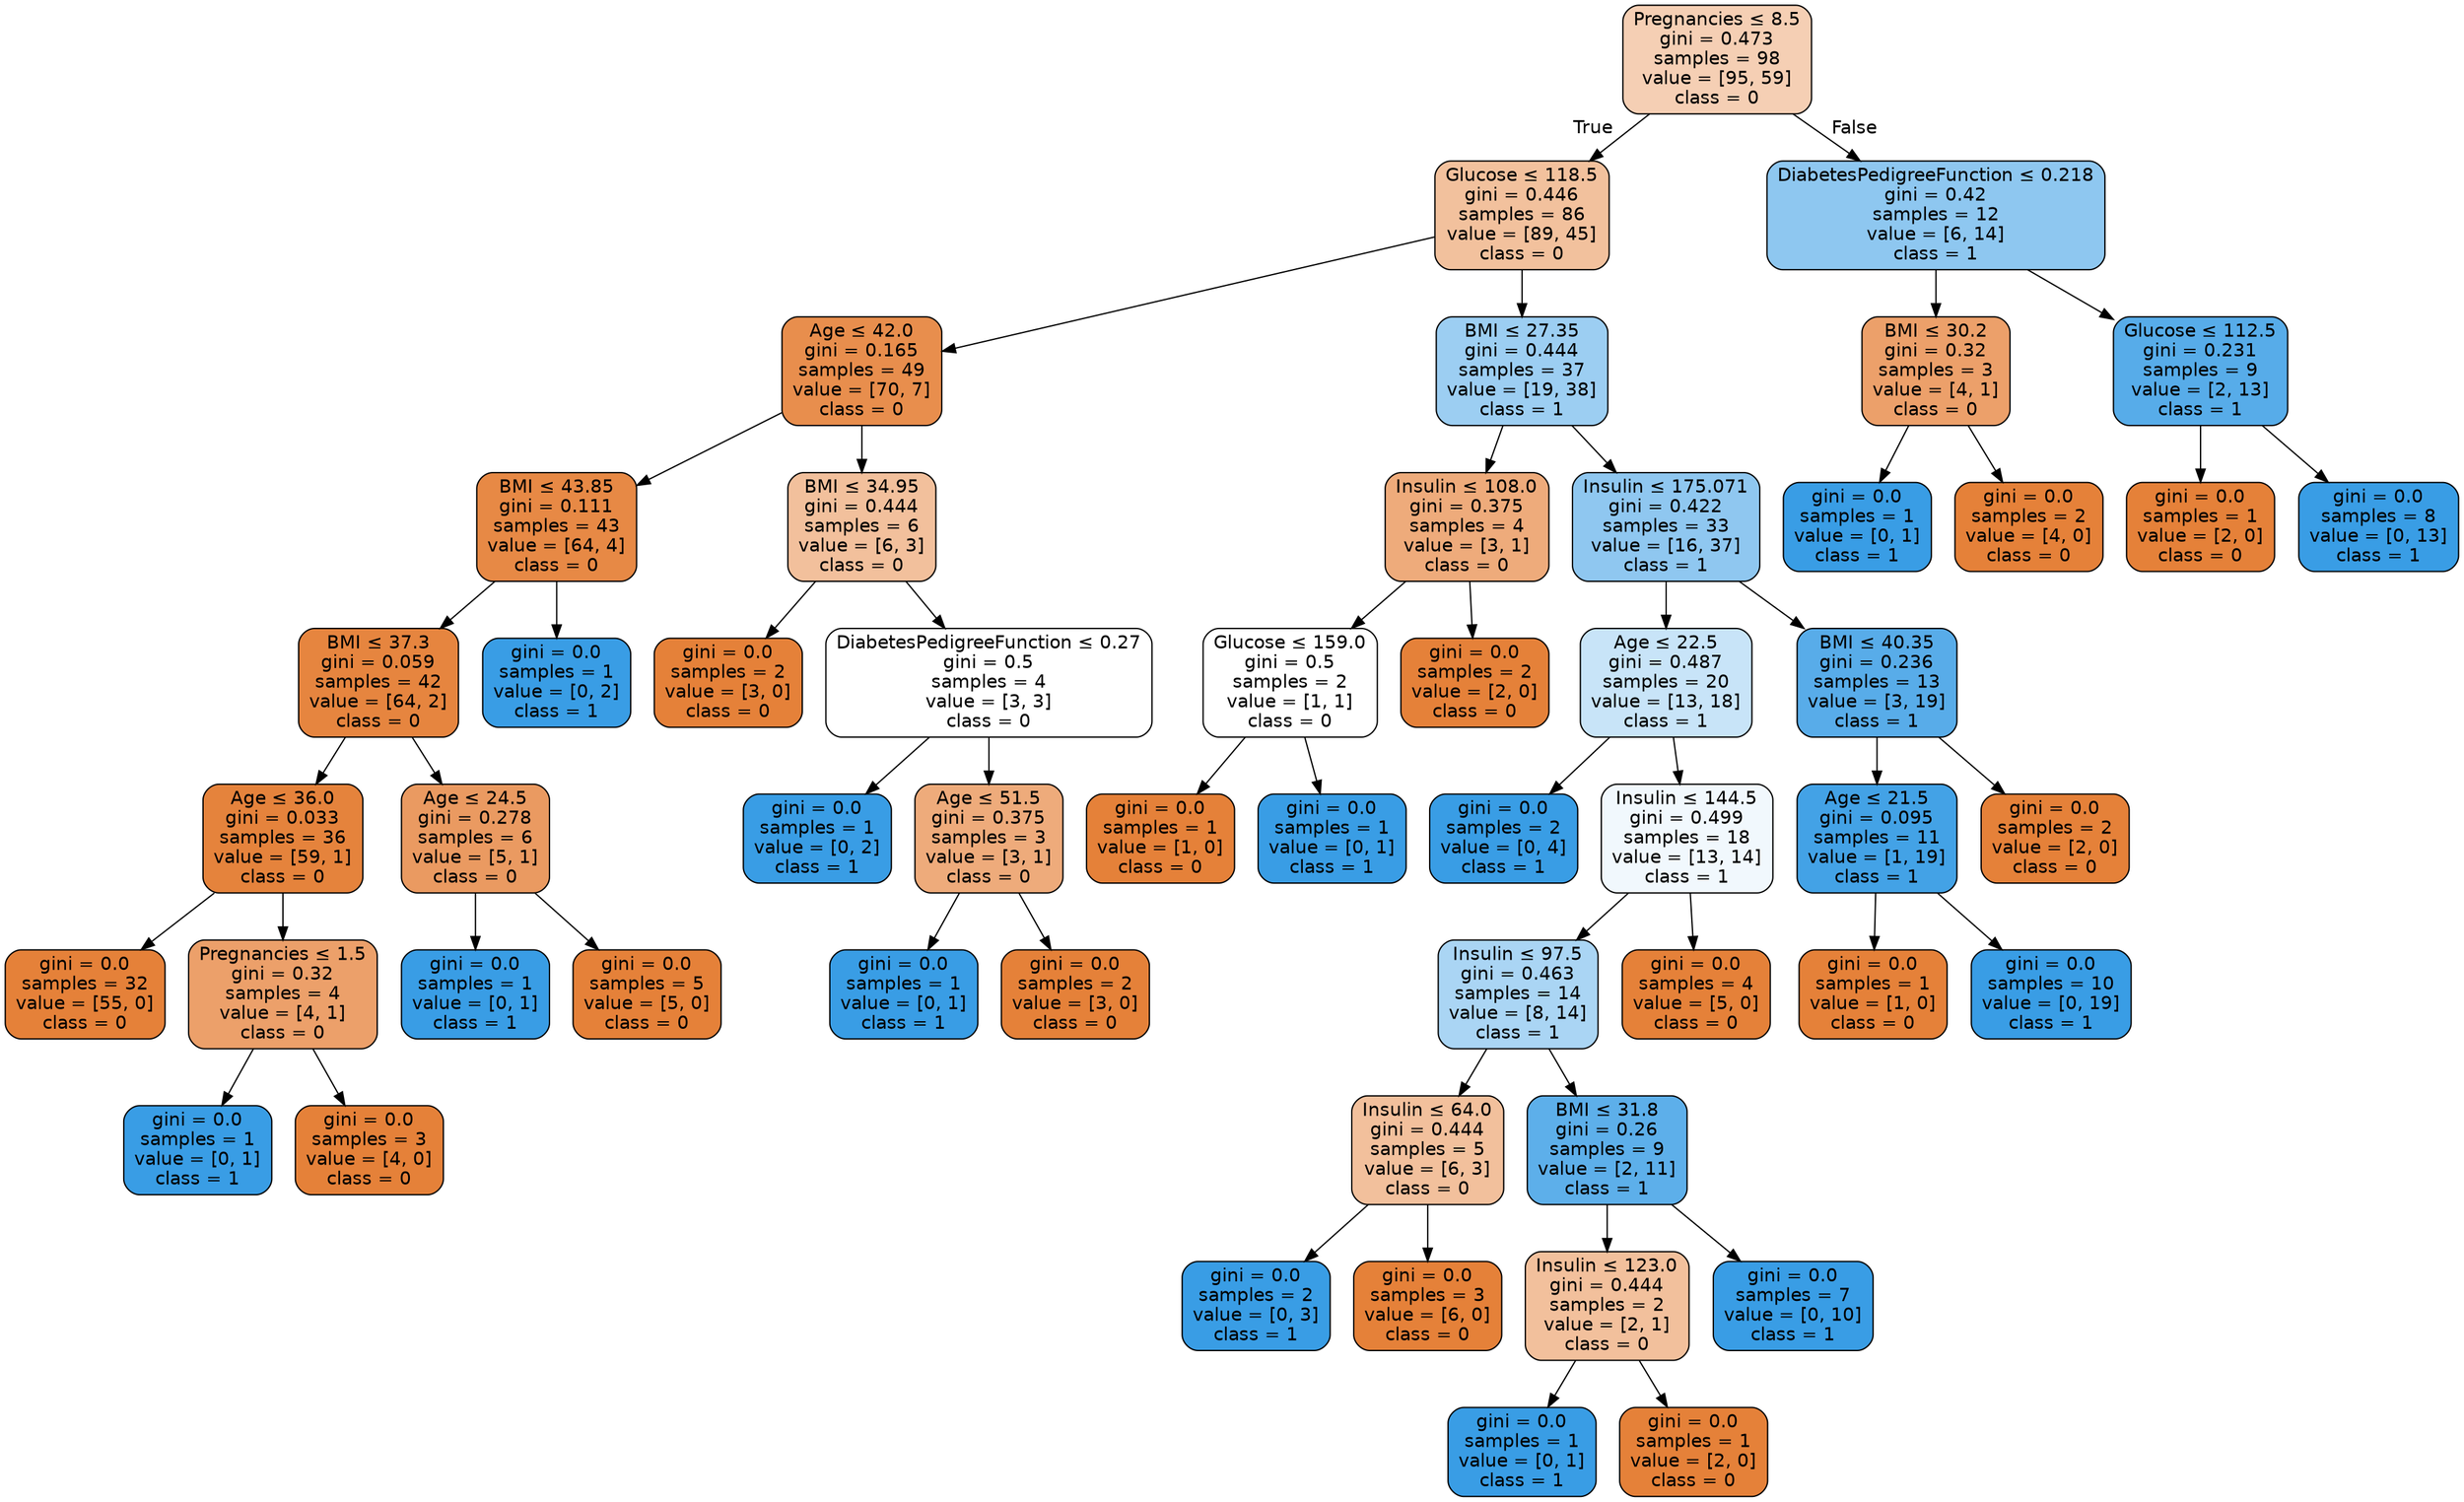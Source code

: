 digraph Tree {
node [shape=box, style="filled, rounded", color="black", fontname="helvetica"] ;
edge [fontname="helvetica"] ;
0 [label=<Pregnancies &le; 8.5<br/>gini = 0.473<br/>samples = 98<br/>value = [95, 59]<br/>class = 0>, fillcolor="#f5cfb4"] ;
1 [label=<Glucose &le; 118.5<br/>gini = 0.446<br/>samples = 86<br/>value = [89, 45]<br/>class = 0>, fillcolor="#f2c19d"] ;
0 -> 1 [labeldistance=2.5, labelangle=45, headlabel="True"] ;
2 [label=<Age &le; 42.0<br/>gini = 0.165<br/>samples = 49<br/>value = [70, 7]<br/>class = 0>, fillcolor="#e88e4d"] ;
1 -> 2 ;
3 [label=<BMI &le; 43.85<br/>gini = 0.111<br/>samples = 43<br/>value = [64, 4]<br/>class = 0>, fillcolor="#e78945"] ;
2 -> 3 ;
4 [label=<BMI &le; 37.3<br/>gini = 0.059<br/>samples = 42<br/>value = [64, 2]<br/>class = 0>, fillcolor="#e6853f"] ;
3 -> 4 ;
5 [label=<Age &le; 36.0<br/>gini = 0.033<br/>samples = 36<br/>value = [59, 1]<br/>class = 0>, fillcolor="#e5833c"] ;
4 -> 5 ;
6 [label=<gini = 0.0<br/>samples = 32<br/>value = [55, 0]<br/>class = 0>, fillcolor="#e58139"] ;
5 -> 6 ;
7 [label=<Pregnancies &le; 1.5<br/>gini = 0.32<br/>samples = 4<br/>value = [4, 1]<br/>class = 0>, fillcolor="#eca06a"] ;
5 -> 7 ;
8 [label=<gini = 0.0<br/>samples = 1<br/>value = [0, 1]<br/>class = 1>, fillcolor="#399de5"] ;
7 -> 8 ;
9 [label=<gini = 0.0<br/>samples = 3<br/>value = [4, 0]<br/>class = 0>, fillcolor="#e58139"] ;
7 -> 9 ;
10 [label=<Age &le; 24.5<br/>gini = 0.278<br/>samples = 6<br/>value = [5, 1]<br/>class = 0>, fillcolor="#ea9a61"] ;
4 -> 10 ;
11 [label=<gini = 0.0<br/>samples = 1<br/>value = [0, 1]<br/>class = 1>, fillcolor="#399de5"] ;
10 -> 11 ;
12 [label=<gini = 0.0<br/>samples = 5<br/>value = [5, 0]<br/>class = 0>, fillcolor="#e58139"] ;
10 -> 12 ;
13 [label=<gini = 0.0<br/>samples = 1<br/>value = [0, 2]<br/>class = 1>, fillcolor="#399de5"] ;
3 -> 13 ;
14 [label=<BMI &le; 34.95<br/>gini = 0.444<br/>samples = 6<br/>value = [6, 3]<br/>class = 0>, fillcolor="#f2c09c"] ;
2 -> 14 ;
15 [label=<gini = 0.0<br/>samples = 2<br/>value = [3, 0]<br/>class = 0>, fillcolor="#e58139"] ;
14 -> 15 ;
16 [label=<DiabetesPedigreeFunction &le; 0.27<br/>gini = 0.5<br/>samples = 4<br/>value = [3, 3]<br/>class = 0>, fillcolor="#ffffff"] ;
14 -> 16 ;
17 [label=<gini = 0.0<br/>samples = 1<br/>value = [0, 2]<br/>class = 1>, fillcolor="#399de5"] ;
16 -> 17 ;
18 [label=<Age &le; 51.5<br/>gini = 0.375<br/>samples = 3<br/>value = [3, 1]<br/>class = 0>, fillcolor="#eeab7b"] ;
16 -> 18 ;
19 [label=<gini = 0.0<br/>samples = 1<br/>value = [0, 1]<br/>class = 1>, fillcolor="#399de5"] ;
18 -> 19 ;
20 [label=<gini = 0.0<br/>samples = 2<br/>value = [3, 0]<br/>class = 0>, fillcolor="#e58139"] ;
18 -> 20 ;
21 [label=<BMI &le; 27.35<br/>gini = 0.444<br/>samples = 37<br/>value = [19, 38]<br/>class = 1>, fillcolor="#9ccef2"] ;
1 -> 21 ;
22 [label=<Insulin &le; 108.0<br/>gini = 0.375<br/>samples = 4<br/>value = [3, 1]<br/>class = 0>, fillcolor="#eeab7b"] ;
21 -> 22 ;
23 [label=<Glucose &le; 159.0<br/>gini = 0.5<br/>samples = 2<br/>value = [1, 1]<br/>class = 0>, fillcolor="#ffffff"] ;
22 -> 23 ;
24 [label=<gini = 0.0<br/>samples = 1<br/>value = [1, 0]<br/>class = 0>, fillcolor="#e58139"] ;
23 -> 24 ;
25 [label=<gini = 0.0<br/>samples = 1<br/>value = [0, 1]<br/>class = 1>, fillcolor="#399de5"] ;
23 -> 25 ;
26 [label=<gini = 0.0<br/>samples = 2<br/>value = [2, 0]<br/>class = 0>, fillcolor="#e58139"] ;
22 -> 26 ;
27 [label=<Insulin &le; 175.071<br/>gini = 0.422<br/>samples = 33<br/>value = [16, 37]<br/>class = 1>, fillcolor="#8fc7f0"] ;
21 -> 27 ;
28 [label=<Age &le; 22.5<br/>gini = 0.487<br/>samples = 20<br/>value = [13, 18]<br/>class = 1>, fillcolor="#c8e4f8"] ;
27 -> 28 ;
29 [label=<gini = 0.0<br/>samples = 2<br/>value = [0, 4]<br/>class = 1>, fillcolor="#399de5"] ;
28 -> 29 ;
30 [label=<Insulin &le; 144.5<br/>gini = 0.499<br/>samples = 18<br/>value = [13, 14]<br/>class = 1>, fillcolor="#f1f8fd"] ;
28 -> 30 ;
31 [label=<Insulin &le; 97.5<br/>gini = 0.463<br/>samples = 14<br/>value = [8, 14]<br/>class = 1>, fillcolor="#aad5f4"] ;
30 -> 31 ;
32 [label=<Insulin &le; 64.0<br/>gini = 0.444<br/>samples = 5<br/>value = [6, 3]<br/>class = 0>, fillcolor="#f2c09c"] ;
31 -> 32 ;
33 [label=<gini = 0.0<br/>samples = 2<br/>value = [0, 3]<br/>class = 1>, fillcolor="#399de5"] ;
32 -> 33 ;
34 [label=<gini = 0.0<br/>samples = 3<br/>value = [6, 0]<br/>class = 0>, fillcolor="#e58139"] ;
32 -> 34 ;
35 [label=<BMI &le; 31.8<br/>gini = 0.26<br/>samples = 9<br/>value = [2, 11]<br/>class = 1>, fillcolor="#5dafea"] ;
31 -> 35 ;
36 [label=<Insulin &le; 123.0<br/>gini = 0.444<br/>samples = 2<br/>value = [2, 1]<br/>class = 0>, fillcolor="#f2c09c"] ;
35 -> 36 ;
37 [label=<gini = 0.0<br/>samples = 1<br/>value = [0, 1]<br/>class = 1>, fillcolor="#399de5"] ;
36 -> 37 ;
38 [label=<gini = 0.0<br/>samples = 1<br/>value = [2, 0]<br/>class = 0>, fillcolor="#e58139"] ;
36 -> 38 ;
39 [label=<gini = 0.0<br/>samples = 7<br/>value = [0, 10]<br/>class = 1>, fillcolor="#399de5"] ;
35 -> 39 ;
40 [label=<gini = 0.0<br/>samples = 4<br/>value = [5, 0]<br/>class = 0>, fillcolor="#e58139"] ;
30 -> 40 ;
41 [label=<BMI &le; 40.35<br/>gini = 0.236<br/>samples = 13<br/>value = [3, 19]<br/>class = 1>, fillcolor="#58ace9"] ;
27 -> 41 ;
42 [label=<Age &le; 21.5<br/>gini = 0.095<br/>samples = 11<br/>value = [1, 19]<br/>class = 1>, fillcolor="#43a2e6"] ;
41 -> 42 ;
43 [label=<gini = 0.0<br/>samples = 1<br/>value = [1, 0]<br/>class = 0>, fillcolor="#e58139"] ;
42 -> 43 ;
44 [label=<gini = 0.0<br/>samples = 10<br/>value = [0, 19]<br/>class = 1>, fillcolor="#399de5"] ;
42 -> 44 ;
45 [label=<gini = 0.0<br/>samples = 2<br/>value = [2, 0]<br/>class = 0>, fillcolor="#e58139"] ;
41 -> 45 ;
46 [label=<DiabetesPedigreeFunction &le; 0.218<br/>gini = 0.42<br/>samples = 12<br/>value = [6, 14]<br/>class = 1>, fillcolor="#8ec7f0"] ;
0 -> 46 [labeldistance=2.5, labelangle=-45, headlabel="False"] ;
47 [label=<BMI &le; 30.2<br/>gini = 0.32<br/>samples = 3<br/>value = [4, 1]<br/>class = 0>, fillcolor="#eca06a"] ;
46 -> 47 ;
48 [label=<gini = 0.0<br/>samples = 1<br/>value = [0, 1]<br/>class = 1>, fillcolor="#399de5"] ;
47 -> 48 ;
49 [label=<gini = 0.0<br/>samples = 2<br/>value = [4, 0]<br/>class = 0>, fillcolor="#e58139"] ;
47 -> 49 ;
50 [label=<Glucose &le; 112.5<br/>gini = 0.231<br/>samples = 9<br/>value = [2, 13]<br/>class = 1>, fillcolor="#57ace9"] ;
46 -> 50 ;
51 [label=<gini = 0.0<br/>samples = 1<br/>value = [2, 0]<br/>class = 0>, fillcolor="#e58139"] ;
50 -> 51 ;
52 [label=<gini = 0.0<br/>samples = 8<br/>value = [0, 13]<br/>class = 1>, fillcolor="#399de5"] ;
50 -> 52 ;
}